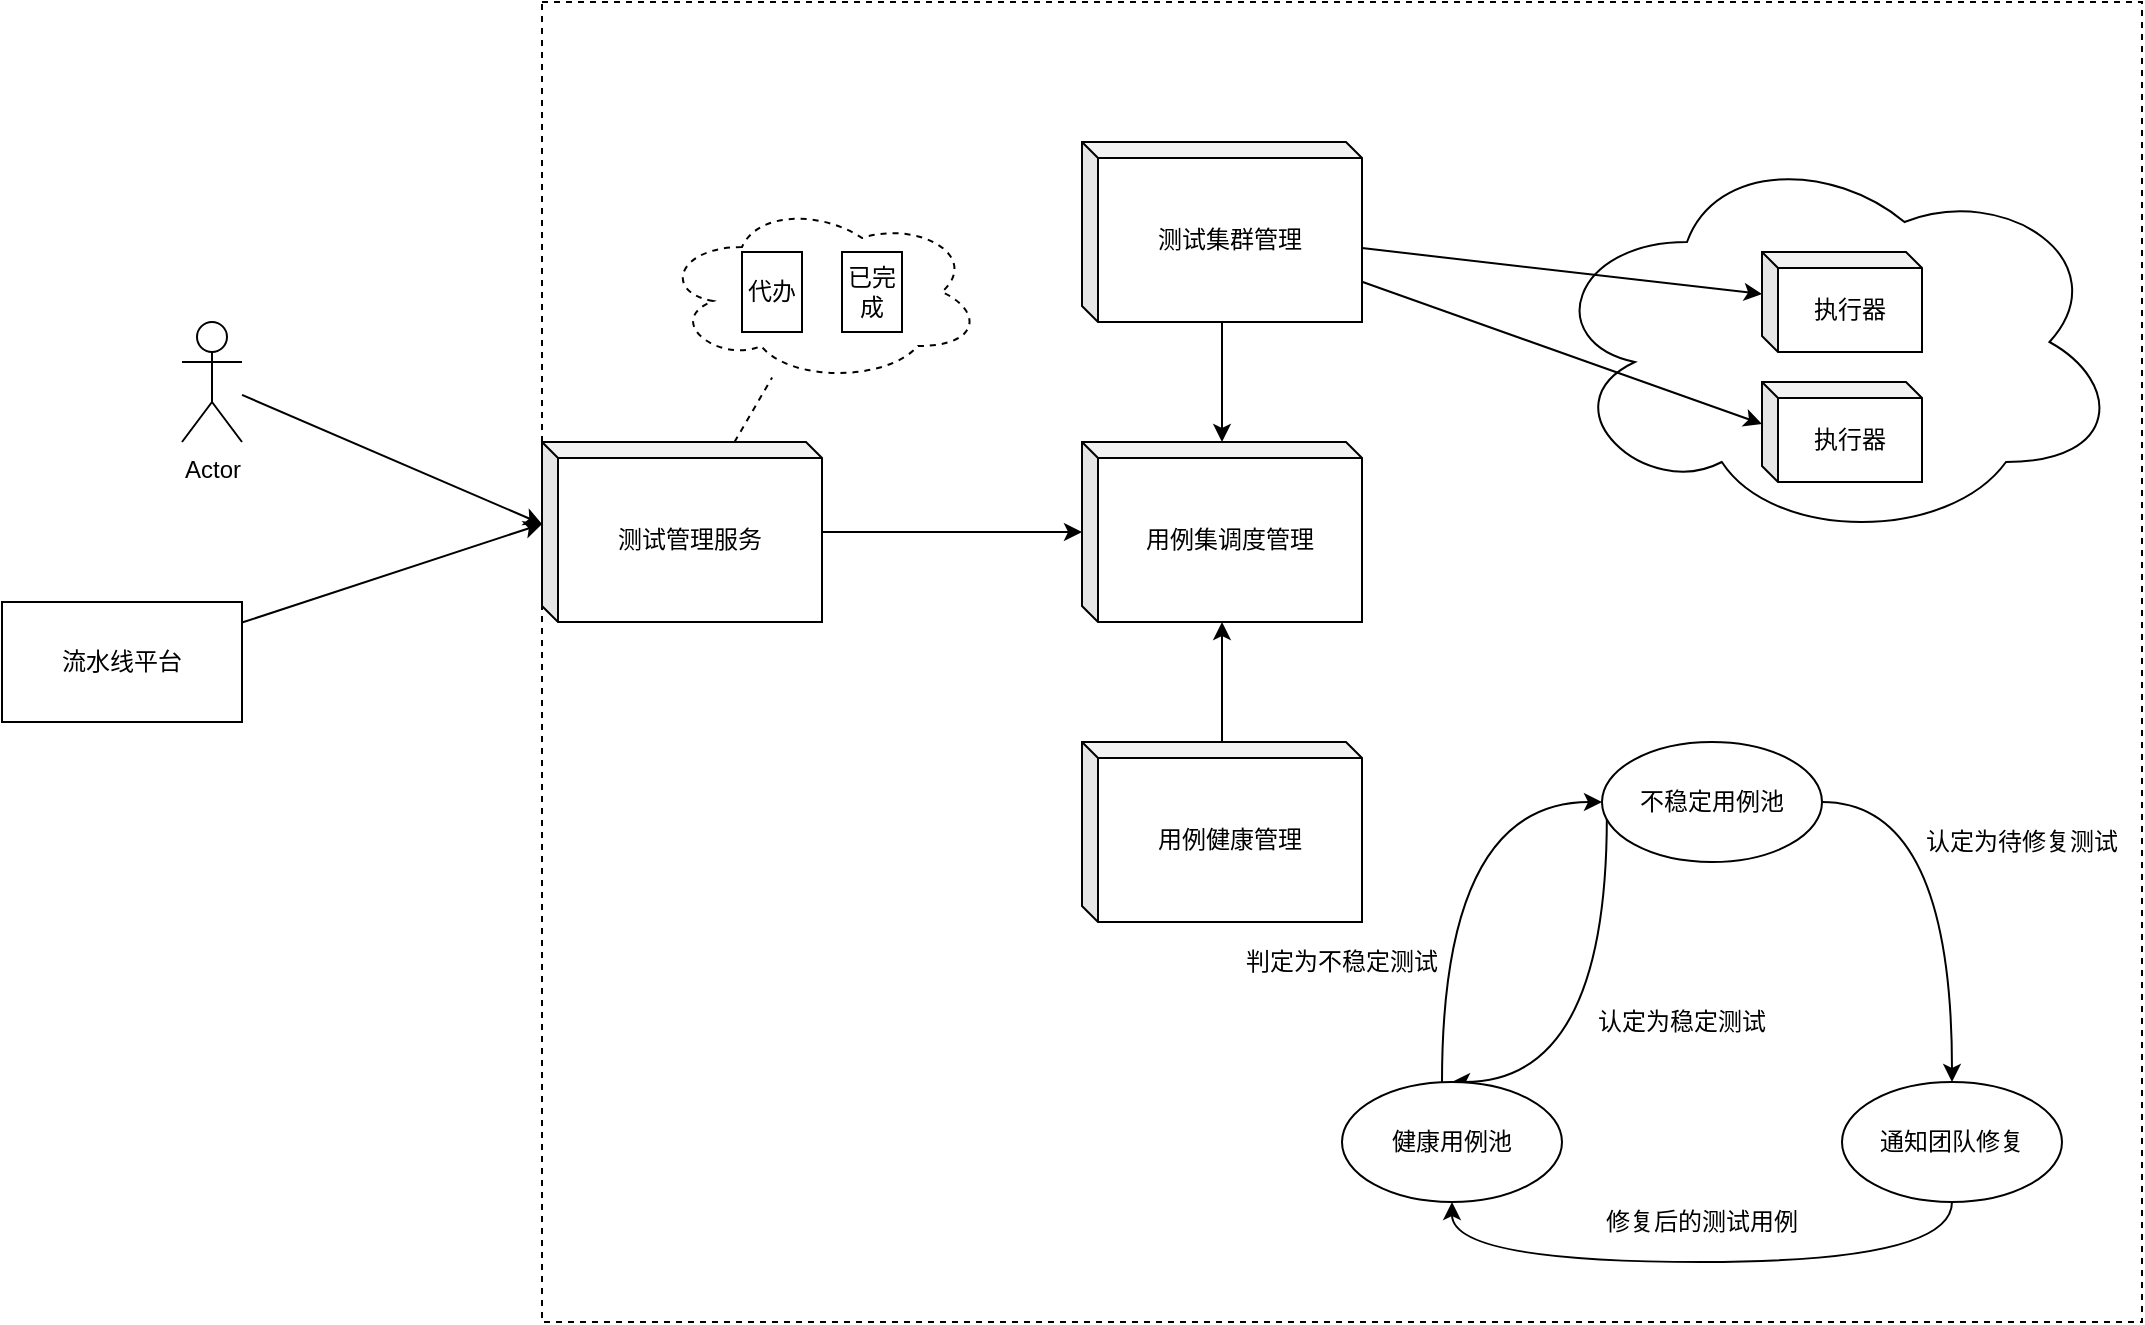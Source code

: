 <mxfile version="12.6.5" type="device"><diagram id="oluU58toFrrt6AM-gwEc" name="Page-1"><mxGraphModel dx="1038" dy="607" grid="1" gridSize="10" guides="1" tooltips="1" connect="1" arrows="1" fold="1" page="1" pageScale="1" pageWidth="2339" pageHeight="3300" math="0" shadow="0"><root><mxCell id="0"/><mxCell id="1" parent="0"/><mxCell id="z-1eouuuQz2d5e8Zt6ro-6" value="" style="rounded=0;whiteSpace=wrap;html=1;dashed=1;" vertex="1" parent="1"><mxGeometry x="320" y="20" width="800" height="660" as="geometry"/></mxCell><mxCell id="z-1eouuuQz2d5e8Zt6ro-4" style="rounded=0;orthogonalLoop=1;jettySize=auto;html=1;entryX=0;entryY=0;entryDx=0;entryDy=41;entryPerimeter=0;" edge="1" parent="1" source="z-1eouuuQz2d5e8Zt6ro-1" target="z-1eouuuQz2d5e8Zt6ro-3"><mxGeometry relative="1" as="geometry"/></mxCell><mxCell id="z-1eouuuQz2d5e8Zt6ro-1" value="Actor" style="shape=umlActor;verticalLabelPosition=bottom;labelBackgroundColor=#ffffff;verticalAlign=top;html=1;outlineConnect=0;" vertex="1" parent="1"><mxGeometry x="140" y="180" width="30" height="60" as="geometry"/></mxCell><mxCell id="z-1eouuuQz2d5e8Zt6ro-5" style="edgeStyle=none;rounded=0;orthogonalLoop=1;jettySize=auto;html=1;entryX=0;entryY=0;entryDx=0;entryDy=41;entryPerimeter=0;" edge="1" parent="1" source="z-1eouuuQz2d5e8Zt6ro-2" target="z-1eouuuQz2d5e8Zt6ro-3"><mxGeometry relative="1" as="geometry"/></mxCell><mxCell id="z-1eouuuQz2d5e8Zt6ro-2" value="流水线平台" style="rounded=0;whiteSpace=wrap;html=1;" vertex="1" parent="1"><mxGeometry x="50" y="320" width="120" height="60" as="geometry"/></mxCell><mxCell id="z-1eouuuQz2d5e8Zt6ro-10" style="edgeStyle=none;rounded=0;orthogonalLoop=1;jettySize=auto;html=1;endArrow=none;endFill=0;dashed=1;" edge="1" parent="1" source="z-1eouuuQz2d5e8Zt6ro-3" target="z-1eouuuQz2d5e8Zt6ro-7"><mxGeometry relative="1" as="geometry"/></mxCell><mxCell id="z-1eouuuQz2d5e8Zt6ro-12" style="edgeStyle=none;rounded=0;orthogonalLoop=1;jettySize=auto;html=1;endArrow=classic;endFill=1;" edge="1" parent="1" source="z-1eouuuQz2d5e8Zt6ro-3" target="z-1eouuuQz2d5e8Zt6ro-11"><mxGeometry relative="1" as="geometry"/></mxCell><mxCell id="z-1eouuuQz2d5e8Zt6ro-3" value="测试管理服务" style="shape=cube;whiteSpace=wrap;html=1;boundedLbl=1;backgroundOutline=1;darkOpacity=0.05;darkOpacity2=0.1;size=8;" vertex="1" parent="1"><mxGeometry x="320" y="240" width="140" height="90" as="geometry"/></mxCell><mxCell id="z-1eouuuQz2d5e8Zt6ro-7" value="" style="ellipse;shape=cloud;whiteSpace=wrap;html=1;dashed=1;" vertex="1" parent="1"><mxGeometry x="380" y="120" width="160" height="90" as="geometry"/></mxCell><mxCell id="z-1eouuuQz2d5e8Zt6ro-8" value="代办" style="rounded=0;whiteSpace=wrap;html=1;" vertex="1" parent="1"><mxGeometry x="420" y="145" width="30" height="40" as="geometry"/></mxCell><mxCell id="z-1eouuuQz2d5e8Zt6ro-9" value="已完成" style="rounded=0;whiteSpace=wrap;html=1;" vertex="1" parent="1"><mxGeometry x="470" y="145" width="30" height="40" as="geometry"/></mxCell><mxCell id="z-1eouuuQz2d5e8Zt6ro-11" value="用例集调度管理" style="shape=cube;whiteSpace=wrap;html=1;boundedLbl=1;backgroundOutline=1;darkOpacity=0.05;darkOpacity2=0.1;size=8;" vertex="1" parent="1"><mxGeometry x="590" y="240" width="140" height="90" as="geometry"/></mxCell><mxCell id="z-1eouuuQz2d5e8Zt6ro-15" style="edgeStyle=none;rounded=0;orthogonalLoop=1;jettySize=auto;html=1;endArrow=classic;endFill=1;" edge="1" parent="1" source="z-1eouuuQz2d5e8Zt6ro-13" target="z-1eouuuQz2d5e8Zt6ro-11"><mxGeometry relative="1" as="geometry"/></mxCell><mxCell id="z-1eouuuQz2d5e8Zt6ro-13" value="测试集群管理" style="shape=cube;whiteSpace=wrap;html=1;boundedLbl=1;backgroundOutline=1;darkOpacity=0.05;darkOpacity2=0.1;size=8;" vertex="1" parent="1"><mxGeometry x="590" y="90" width="140" height="90" as="geometry"/></mxCell><mxCell id="z-1eouuuQz2d5e8Zt6ro-16" style="edgeStyle=none;rounded=0;orthogonalLoop=1;jettySize=auto;html=1;endArrow=classic;endFill=1;" edge="1" parent="1" source="z-1eouuuQz2d5e8Zt6ro-14" target="z-1eouuuQz2d5e8Zt6ro-11"><mxGeometry relative="1" as="geometry"/></mxCell><mxCell id="z-1eouuuQz2d5e8Zt6ro-14" value="用例健康管理" style="shape=cube;whiteSpace=wrap;html=1;boundedLbl=1;backgroundOutline=1;darkOpacity=0.05;darkOpacity2=0.1;size=8;" vertex="1" parent="1"><mxGeometry x="590" y="390" width="140" height="90" as="geometry"/></mxCell><mxCell id="z-1eouuuQz2d5e8Zt6ro-17" value="" style="ellipse;shape=cloud;whiteSpace=wrap;html=1;" vertex="1" parent="1"><mxGeometry x="820" y="90" width="290" height="200" as="geometry"/></mxCell><mxCell id="z-1eouuuQz2d5e8Zt6ro-18" value="执行器" style="shape=cube;whiteSpace=wrap;html=1;boundedLbl=1;backgroundOutline=1;darkOpacity=0.05;darkOpacity2=0.1;size=8;" vertex="1" parent="1"><mxGeometry x="930" y="145" width="80" height="50" as="geometry"/></mxCell><mxCell id="z-1eouuuQz2d5e8Zt6ro-19" value="执行器" style="shape=cube;whiteSpace=wrap;html=1;boundedLbl=1;backgroundOutline=1;darkOpacity=0.05;darkOpacity2=0.1;size=8;" vertex="1" parent="1"><mxGeometry x="930" y="210" width="80" height="50" as="geometry"/></mxCell><mxCell id="z-1eouuuQz2d5e8Zt6ro-20" style="edgeStyle=none;rounded=0;orthogonalLoop=1;jettySize=auto;html=1;entryX=0;entryY=0;entryDx=0;entryDy=21;entryPerimeter=0;endArrow=classic;endFill=1;" edge="1" parent="1" source="z-1eouuuQz2d5e8Zt6ro-13" target="z-1eouuuQz2d5e8Zt6ro-18"><mxGeometry relative="1" as="geometry"/></mxCell><mxCell id="z-1eouuuQz2d5e8Zt6ro-21" style="edgeStyle=none;rounded=0;orthogonalLoop=1;jettySize=auto;html=1;entryX=0;entryY=0;entryDx=0;entryDy=21;entryPerimeter=0;endArrow=classic;endFill=1;" edge="1" parent="1" source="z-1eouuuQz2d5e8Zt6ro-13" target="z-1eouuuQz2d5e8Zt6ro-19"><mxGeometry relative="1" as="geometry"/></mxCell><mxCell id="z-1eouuuQz2d5e8Zt6ro-27" style="edgeStyle=orthogonalEdgeStyle;curved=1;rounded=0;orthogonalLoop=1;jettySize=auto;html=1;entryX=0.5;entryY=0;entryDx=0;entryDy=0;endArrow=classic;endFill=1;exitX=0.022;exitY=0.627;exitDx=0;exitDy=0;exitPerimeter=0;" edge="1" parent="1" source="z-1eouuuQz2d5e8Zt6ro-22" target="z-1eouuuQz2d5e8Zt6ro-23"><mxGeometry relative="1" as="geometry"><Array as="points"><mxPoint x="852" y="560"/></Array></mxGeometry></mxCell><mxCell id="z-1eouuuQz2d5e8Zt6ro-28" style="edgeStyle=orthogonalEdgeStyle;curved=1;rounded=0;orthogonalLoop=1;jettySize=auto;html=1;endArrow=classic;endFill=1;" edge="1" parent="1" source="z-1eouuuQz2d5e8Zt6ro-22" target="z-1eouuuQz2d5e8Zt6ro-24"><mxGeometry relative="1" as="geometry"/></mxCell><mxCell id="z-1eouuuQz2d5e8Zt6ro-22" value="不稳定用例池" style="ellipse;whiteSpace=wrap;html=1;" vertex="1" parent="1"><mxGeometry x="850" y="390" width="110" height="60" as="geometry"/></mxCell><mxCell id="z-1eouuuQz2d5e8Zt6ro-26" style="edgeStyle=orthogonalEdgeStyle;curved=1;rounded=0;orthogonalLoop=1;jettySize=auto;html=1;endArrow=classic;endFill=1;" edge="1" parent="1" source="z-1eouuuQz2d5e8Zt6ro-23" target="z-1eouuuQz2d5e8Zt6ro-22"><mxGeometry relative="1" as="geometry"><Array as="points"><mxPoint x="770" y="420"/></Array></mxGeometry></mxCell><mxCell id="z-1eouuuQz2d5e8Zt6ro-23" value="健康用例池" style="ellipse;whiteSpace=wrap;html=1;" vertex="1" parent="1"><mxGeometry x="720" y="560" width="110" height="60" as="geometry"/></mxCell><mxCell id="z-1eouuuQz2d5e8Zt6ro-25" style="edgeStyle=orthogonalEdgeStyle;rounded=0;orthogonalLoop=1;jettySize=auto;html=1;endArrow=classic;endFill=1;curved=1;" edge="1" parent="1" source="z-1eouuuQz2d5e8Zt6ro-24" target="z-1eouuuQz2d5e8Zt6ro-23"><mxGeometry relative="1" as="geometry"><Array as="points"><mxPoint x="1025" y="650"/><mxPoint x="775" y="650"/></Array></mxGeometry></mxCell><mxCell id="z-1eouuuQz2d5e8Zt6ro-24" value="通知团队修复" style="ellipse;whiteSpace=wrap;html=1;" vertex="1" parent="1"><mxGeometry x="970" y="560" width="110" height="60" as="geometry"/></mxCell><mxCell id="z-1eouuuQz2d5e8Zt6ro-29" value="修复后的测试用例" style="text;html=1;strokeColor=none;fillColor=none;align=center;verticalAlign=middle;whiteSpace=wrap;rounded=0;" vertex="1" parent="1"><mxGeometry x="850" y="610" width="100" height="40" as="geometry"/></mxCell><mxCell id="z-1eouuuQz2d5e8Zt6ro-30" value="认定为待修复测试" style="text;html=1;strokeColor=none;fillColor=none;align=center;verticalAlign=middle;whiteSpace=wrap;rounded=0;" vertex="1" parent="1"><mxGeometry x="1010" y="420" width="100" height="40" as="geometry"/></mxCell><mxCell id="z-1eouuuQz2d5e8Zt6ro-31" value="认定为稳定测试" style="text;html=1;strokeColor=none;fillColor=none;align=center;verticalAlign=middle;whiteSpace=wrap;rounded=0;" vertex="1" parent="1"><mxGeometry x="840" y="510" width="100" height="40" as="geometry"/></mxCell><mxCell id="z-1eouuuQz2d5e8Zt6ro-32" value="判定为不稳定测试" style="text;html=1;strokeColor=none;fillColor=none;align=center;verticalAlign=middle;whiteSpace=wrap;rounded=0;" vertex="1" parent="1"><mxGeometry x="670" y="480" width="100" height="40" as="geometry"/></mxCell></root></mxGraphModel></diagram></mxfile>